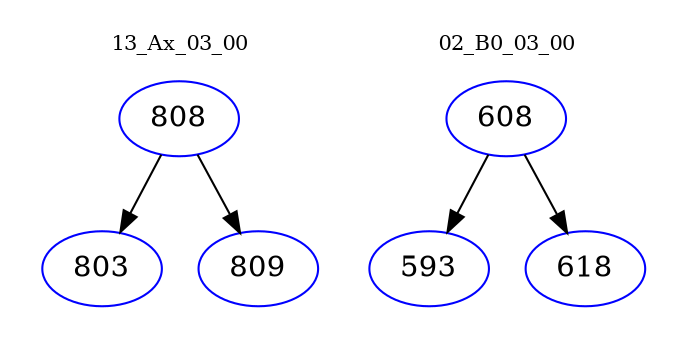 digraph{
subgraph cluster_0 {
color = white
label = "13_Ax_03_00";
fontsize=10;
T0_808 [label="808", color="blue"]
T0_808 -> T0_803 [color="black"]
T0_803 [label="803", color="blue"]
T0_808 -> T0_809 [color="black"]
T0_809 [label="809", color="blue"]
}
subgraph cluster_1 {
color = white
label = "02_B0_03_00";
fontsize=10;
T1_608 [label="608", color="blue"]
T1_608 -> T1_593 [color="black"]
T1_593 [label="593", color="blue"]
T1_608 -> T1_618 [color="black"]
T1_618 [label="618", color="blue"]
}
}
